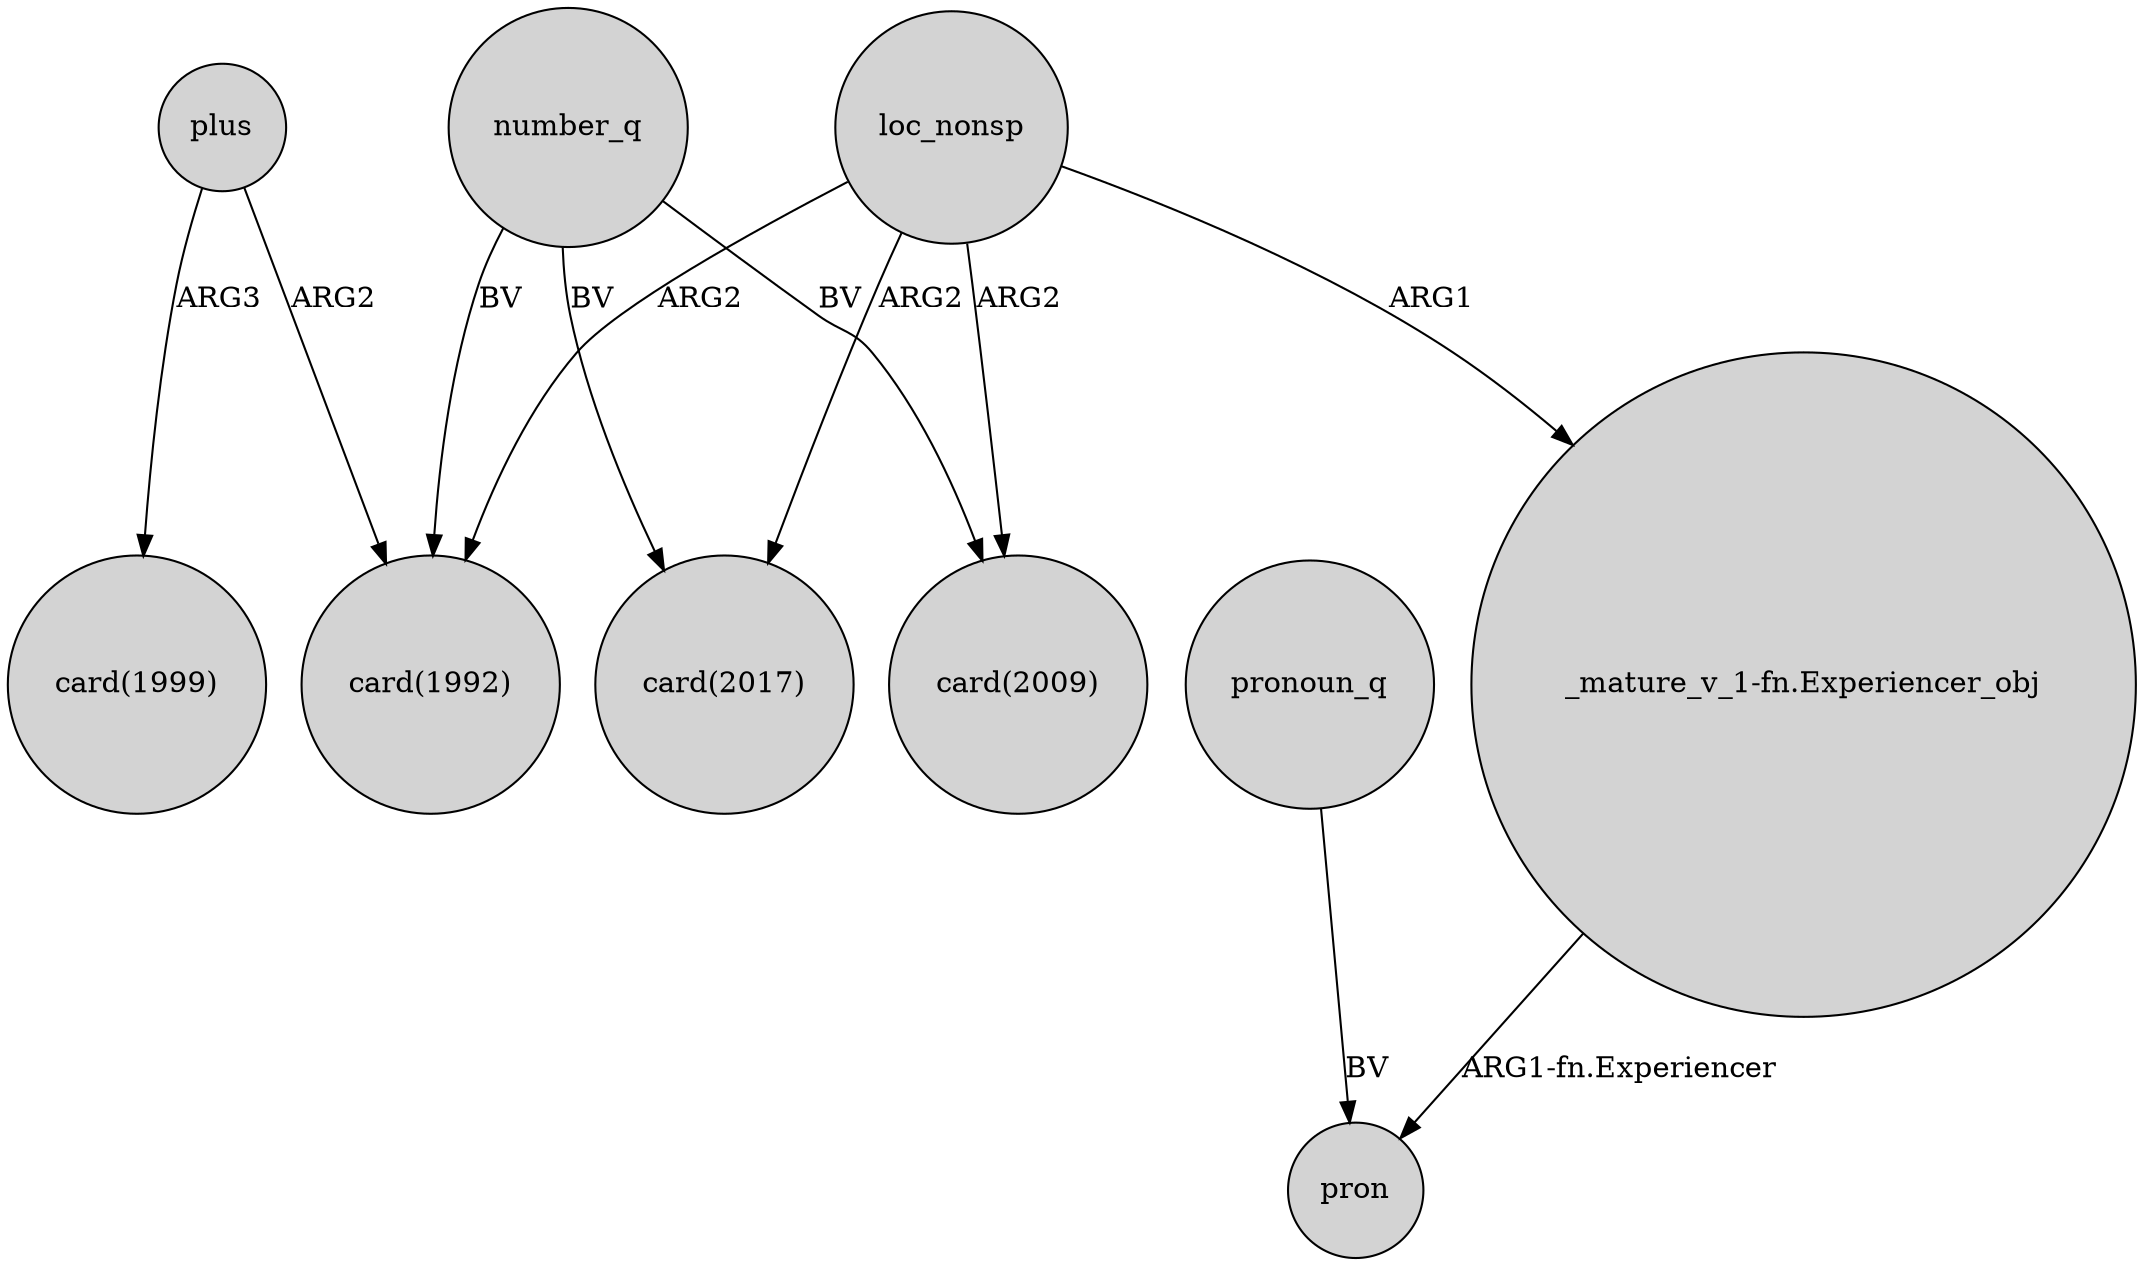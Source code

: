 digraph {
	node [shape=circle style=filled]
	plus -> "card(1999)" [label=ARG3]
	number_q -> "card(2017)" [label=BV]
	loc_nonsp -> "card(1992)" [label=ARG2]
	"_mature_v_1-fn.Experiencer_obj" -> pron [label="ARG1-fn.Experiencer"]
	number_q -> "card(1992)" [label=BV]
	loc_nonsp -> "card(2017)" [label=ARG2]
	loc_nonsp -> "_mature_v_1-fn.Experiencer_obj" [label=ARG1]
	pronoun_q -> pron [label=BV]
	plus -> "card(1992)" [label=ARG2]
	number_q -> "card(2009)" [label=BV]
	loc_nonsp -> "card(2009)" [label=ARG2]
}
